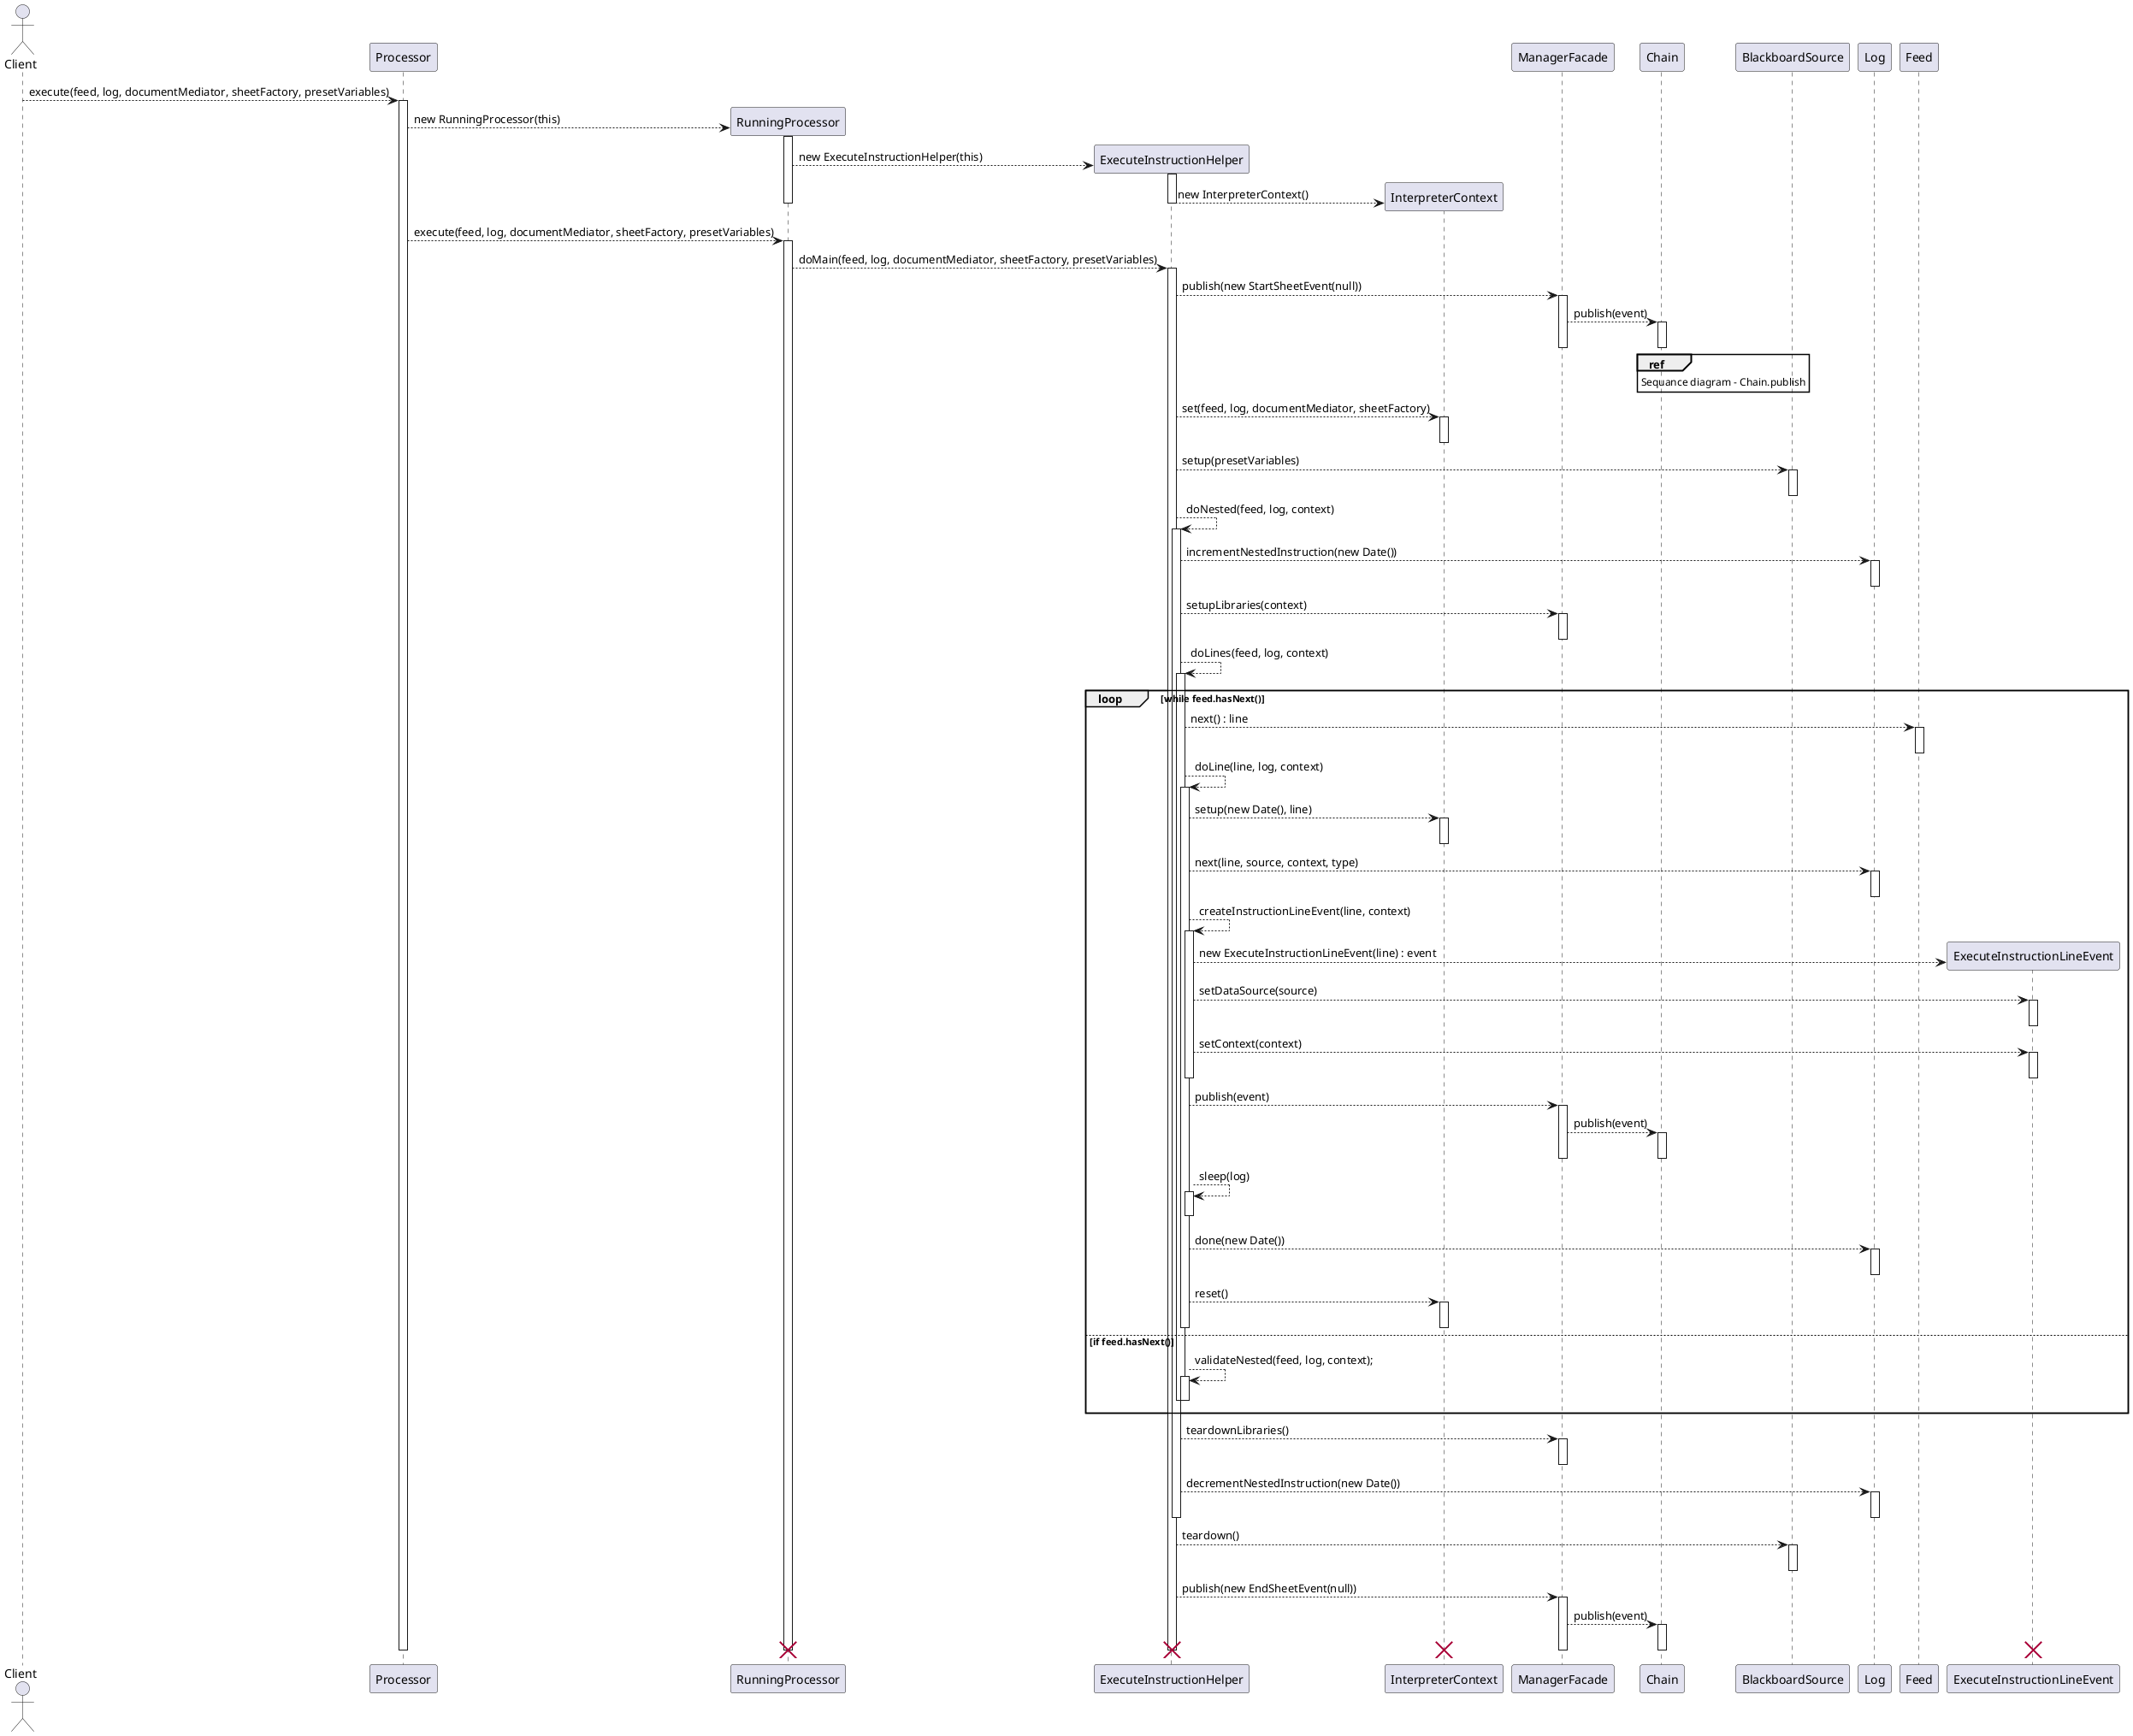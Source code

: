 @startuml
actor Client
Client --> Processor: execute(feed, log, documentMediator, sheetFactory, presetVariables)
activate Processor

create RunningProcessor
Processor --> RunningProcessor: new RunningProcessor(this)
activate RunningProcessor

create ExecuteInstructionHelper
RunningProcessor --> ExecuteInstructionHelper: new ExecuteInstructionHelper(this)
activate ExecuteInstructionHelper

create InterpreterContext
ExecuteInstructionHelper --> InterpreterContext: new InterpreterContext()
deactivate ExecuteInstructionHelper
deactivate RunningProcessor

Processor --> RunningProcessor: execute(feed, log, documentMediator, sheetFactory, presetVariables)
activate RunningProcessor

RunningProcessor --> ExecuteInstructionHelper: doMain(feed, log, documentMediator, sheetFactory, presetVariables)
activate ExecuteInstructionHelper

ExecuteInstructionHelper --> ManagerFacade: publish(new StartSheetEvent(null))
activate ManagerFacade
ManagerFacade --> Chain: publish(event)
ref over Chain
    Sequance diagram - Chain.publish
end
activate Chain
deactivate Chain
deactivate ManagerFacade

ExecuteInstructionHelper --> InterpreterContext: set(feed, log, documentMediator, sheetFactory)
activate InterpreterContext
deactivate InterpreterContext

ExecuteInstructionHelper --> BlackboardSource: setup(presetVariables)
activate BlackboardSource
deactivate BlackboardSource

ExecuteInstructionHelper --> ExecuteInstructionHelper: doNested(feed, log, context)
activate ExecuteInstructionHelper

ExecuteInstructionHelper --> Log: incrementNestedInstruction(new Date())
activate Log
deactivate Log

ExecuteInstructionHelper --> ManagerFacade: setupLibraries(context)
activate ManagerFacade
deactivate ManagerFacade

ExecuteInstructionHelper --> ExecuteInstructionHelper: doLines(feed, log, context)
activate ExecuteInstructionHelper

loop while feed.hasNext()
ExecuteInstructionHelper --> Feed: next() : line
activate Feed
deactivate Feed

ExecuteInstructionHelper --> ExecuteInstructionHelper: doLine(line, log, context)
activate ExecuteInstructionHelper

ExecuteInstructionHelper --> InterpreterContext: setup(new Date(), line)
activate InterpreterContext
deactivate InterpreterContext

ExecuteInstructionHelper --> Log: next(line, source, context, type)
activate Log
deactivate Log

ExecuteInstructionHelper --> ExecuteInstructionHelper: createInstructionLineEvent(line, context)
activate ExecuteInstructionHelper

create ExecuteInstructionLineEvent
ExecuteInstructionHelper --> ExecuteInstructionLineEvent: new ExecuteInstructionLineEvent(line) : event

ExecuteInstructionHelper --> ExecuteInstructionLineEvent: setDataSource(source)
activate ExecuteInstructionLineEvent
deactivate ExecuteInstructionLineEvent

ExecuteInstructionHelper --> ExecuteInstructionLineEvent: setContext(context)
activate ExecuteInstructionLineEvent
deactivate ExecuteInstructionLineEvent

deactivate ExecuteInstructionHelper

ExecuteInstructionHelper --> ManagerFacade: publish(event)
activate ManagerFacade
ManagerFacade --> Chain: publish(event)
activate Chain
deactivate Chain
deactivate ManagerFacade

ExecuteInstructionHelper --> ExecuteInstructionHelper: sleep(log)
activate ExecuteInstructionHelper
deactivate ExecuteInstructionHelper

ExecuteInstructionHelper --> Log: done(new Date())
activate Log
deactivate Log

ExecuteInstructionHelper --> InterpreterContext: reset()
activate InterpreterContext
deactivate InterpreterContext
deactivate ExecuteInstructionHelper

else if feed.hasNext()
ExecuteInstructionHelper --> ExecuteInstructionHelper: validateNested(feed, log, context);
activate ExecuteInstructionHelper
deactivate ExecuteInstructionHelper
deactivate ExecuteInstructionHelper
end

ExecuteInstructionHelper --> ManagerFacade: teardownLibraries()
activate ManagerFacade
deactivate ManagerFacade

ExecuteInstructionHelper --> Log: decrementNestedInstruction(new Date())
activate Log
deactivate Log
deactivate ExecuteInstructionHelper

ExecuteInstructionHelper --> BlackboardSource: teardown()
activate BlackboardSource
deactivate BlackboardSource

ExecuteInstructionHelper --> ManagerFacade: publish(new EndSheetEvent(null))
activate ManagerFacade
ManagerFacade --> Chain: publish(event)
activate Chain
deactivate Chain
deactivate ManagerFacade
deactivate ExecuteInstructionHelper
deactivate RunningProcessor
deactivate Processor

destroy ExecuteInstructionLineEvent
destroy InterpreterContext
destroy ExecuteInstructionHelper
destroy RunningProcessor
@enduml